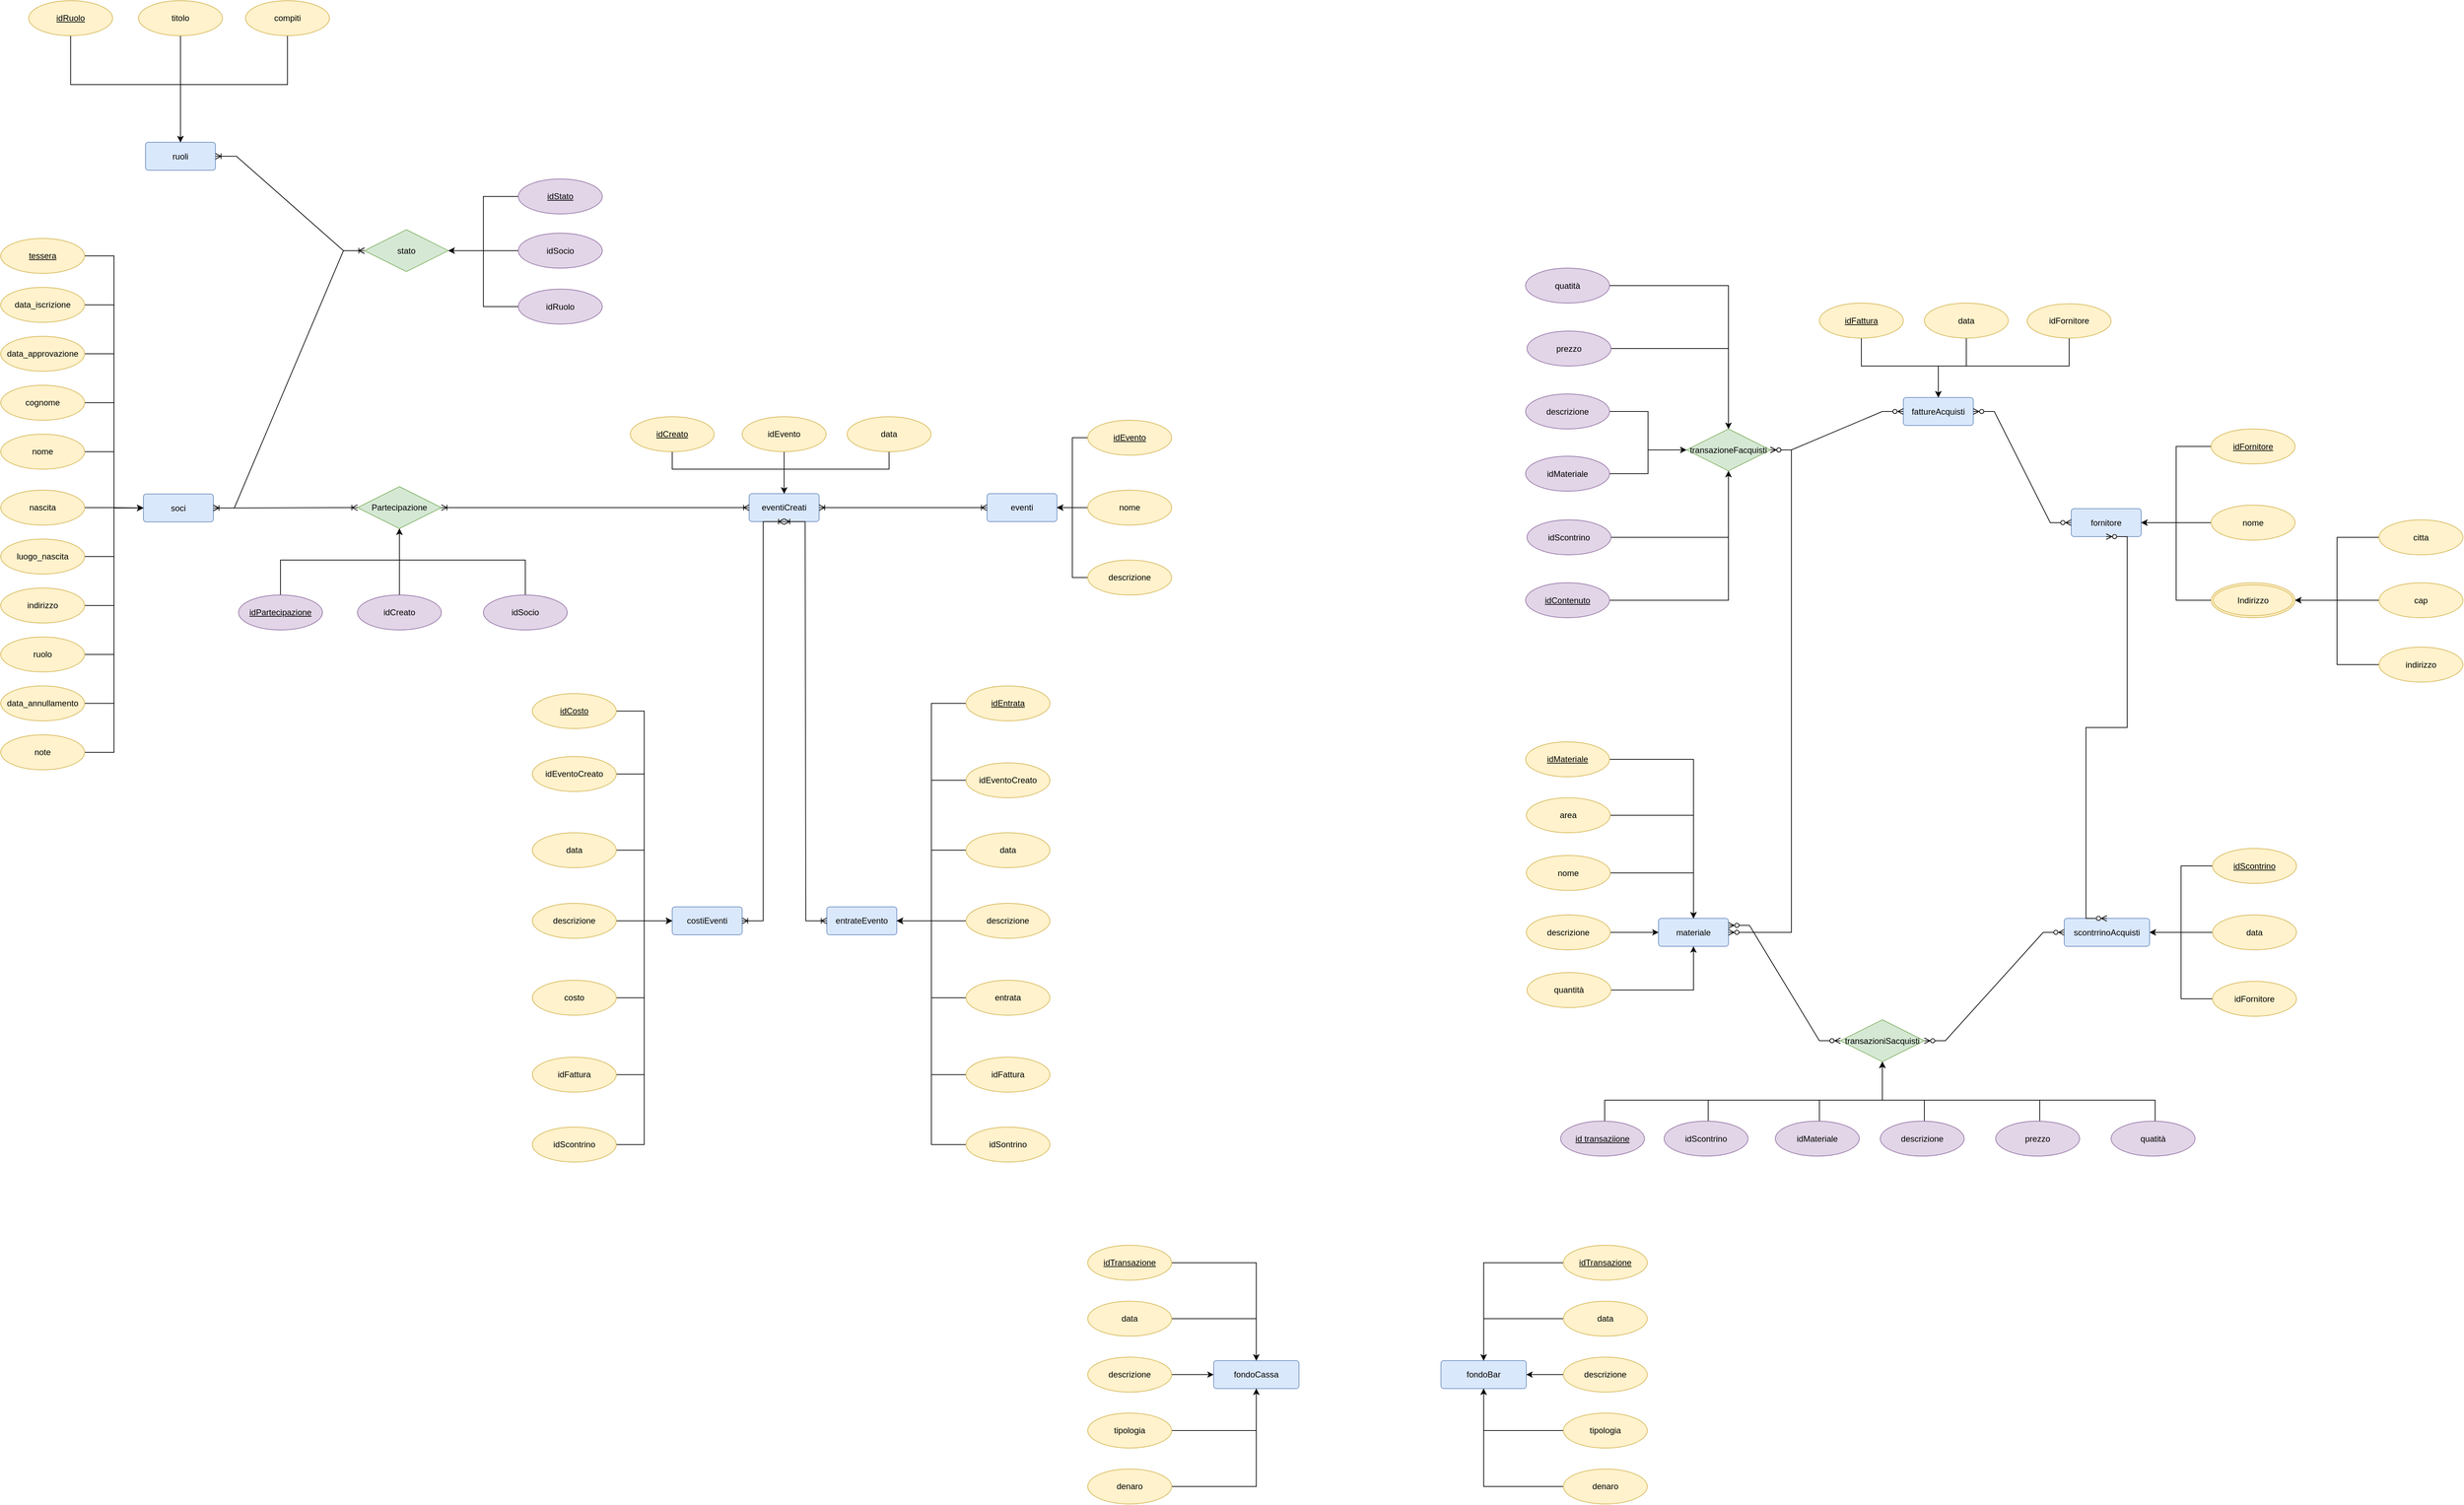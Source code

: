 <mxfile version="20.2.3" type="device" pages="3"><diagram id="Za9_oq0j6PHBWW83oSUD" name="ER - view 1"><mxGraphModel dx="2105" dy="1828" grid="1" gridSize="10" guides="1" tooltips="1" connect="1" arrows="1" fold="1" page="1" pageScale="1" pageWidth="827" pageHeight="1169" math="0" shadow="0"><root><mxCell id="0"/><mxCell id="1" parent="0"/><mxCell id="Q8FUJ_bnb7p1GdqPNIeK-1" value="soci" style="rounded=1;arcSize=10;whiteSpace=wrap;html=1;align=center;fillColor=#dae8fc;strokeColor=#6c8ebf;" parent="1" vertex="1"><mxGeometry x="184" y="555.5" width="100" height="40" as="geometry"/></mxCell><mxCell id="Q8FUJ_bnb7p1GdqPNIeK-4" style="edgeStyle=orthogonalEdgeStyle;rounded=0;orthogonalLoop=1;jettySize=auto;html=1;entryX=0;entryY=0.5;entryDx=0;entryDy=0;" parent="1" source="Q8FUJ_bnb7p1GdqPNIeK-2" target="Q8FUJ_bnb7p1GdqPNIeK-1" edge="1"><mxGeometry relative="1" as="geometry"/></mxCell><mxCell id="Q8FUJ_bnb7p1GdqPNIeK-2" value="tessera" style="ellipse;whiteSpace=wrap;html=1;align=center;fontStyle=4;fillColor=#fff2cc;strokeColor=#d6b656;" parent="1" vertex="1"><mxGeometry x="-20" y="190" width="120" height="50" as="geometry"/></mxCell><mxCell id="Q8FUJ_bnb7p1GdqPNIeK-15" style="edgeStyle=orthogonalEdgeStyle;rounded=0;orthogonalLoop=1;jettySize=auto;html=1;entryX=0;entryY=0.5;entryDx=0;entryDy=0;" parent="1" source="Q8FUJ_bnb7p1GdqPNIeK-3" target="Q8FUJ_bnb7p1GdqPNIeK-1" edge="1"><mxGeometry relative="1" as="geometry"/></mxCell><mxCell id="Q8FUJ_bnb7p1GdqPNIeK-3" value="data_iscrizione" style="ellipse;whiteSpace=wrap;html=1;align=center;fillColor=#fff2cc;strokeColor=#d6b656;" parent="1" vertex="1"><mxGeometry x="-20" y="260" width="120" height="50" as="geometry"/></mxCell><mxCell id="Q8FUJ_bnb7p1GdqPNIeK-16" style="edgeStyle=orthogonalEdgeStyle;rounded=0;orthogonalLoop=1;jettySize=auto;html=1;entryX=0;entryY=0.5;entryDx=0;entryDy=0;" parent="1" source="Q8FUJ_bnb7p1GdqPNIeK-5" target="Q8FUJ_bnb7p1GdqPNIeK-1" edge="1"><mxGeometry relative="1" as="geometry"><mxPoint x="330" y="352.5" as="targetPoint"/></mxGeometry></mxCell><mxCell id="Q8FUJ_bnb7p1GdqPNIeK-5" value="data_approvazione&lt;span style=&quot;color: rgba(0, 0, 0, 0); font-family: monospace; font-size: 0px; text-align: start;&quot;&gt;%3CmxGraphModel%3E%3Croot%3E%3CmxCell%20id%3D%220%22%2F%3E%3CmxCell%20id%3D%221%22%20parent%3D%220%22%2F%3E%3CmxCell%20id%3D%222%22%20value%3D%22data_iscrizione%22%20style%3D%22ellipse%3BwhiteSpace%3Dwrap%3Bhtml%3D1%3Balign%3Dcenter%3B%22%20vertex%3D%221%22%20parent%3D%221%22%3E%3CmxGeometry%20x%3D%22210%22%20y%3D%22310%22%20width%3D%22100%22%20height%3D%2240%22%20as%3D%22geometry%22%2F%3E%3C%2FmxCell%3E%3C%2Froot%3E%3C%2FmxGraphModel%3E&lt;/span&gt;" style="ellipse;whiteSpace=wrap;html=1;align=center;fillColor=#fff2cc;strokeColor=#d6b656;" parent="1" vertex="1"><mxGeometry x="-20" y="330" width="120" height="50" as="geometry"/></mxCell><mxCell id="Q8FUJ_bnb7p1GdqPNIeK-17" style="edgeStyle=orthogonalEdgeStyle;rounded=0;orthogonalLoop=1;jettySize=auto;html=1;entryX=0;entryY=0.5;entryDx=0;entryDy=0;" parent="1" source="Q8FUJ_bnb7p1GdqPNIeK-6" target="Q8FUJ_bnb7p1GdqPNIeK-1" edge="1"><mxGeometry relative="1" as="geometry"/></mxCell><mxCell id="Q8FUJ_bnb7p1GdqPNIeK-6" value="cognome" style="ellipse;whiteSpace=wrap;html=1;align=center;fillColor=#fff2cc;strokeColor=#d6b656;" parent="1" vertex="1"><mxGeometry x="-20" y="400" width="120" height="50" as="geometry"/></mxCell><mxCell id="Q8FUJ_bnb7p1GdqPNIeK-18" style="edgeStyle=orthogonalEdgeStyle;rounded=0;orthogonalLoop=1;jettySize=auto;html=1;entryX=0;entryY=0.5;entryDx=0;entryDy=0;" parent="1" source="Q8FUJ_bnb7p1GdqPNIeK-7" target="Q8FUJ_bnb7p1GdqPNIeK-1" edge="1"><mxGeometry relative="1" as="geometry"/></mxCell><mxCell id="Q8FUJ_bnb7p1GdqPNIeK-7" value="nome" style="ellipse;whiteSpace=wrap;html=1;align=center;fillColor=#fff2cc;strokeColor=#d6b656;" parent="1" vertex="1"><mxGeometry x="-20" y="470" width="120" height="50" as="geometry"/></mxCell><mxCell id="Q8FUJ_bnb7p1GdqPNIeK-19" style="edgeStyle=orthogonalEdgeStyle;rounded=0;orthogonalLoop=1;jettySize=auto;html=1;entryX=0;entryY=0.5;entryDx=0;entryDy=0;" parent="1" source="Q8FUJ_bnb7p1GdqPNIeK-8" target="Q8FUJ_bnb7p1GdqPNIeK-1" edge="1"><mxGeometry relative="1" as="geometry"/></mxCell><mxCell id="Q8FUJ_bnb7p1GdqPNIeK-8" value="nascita" style="ellipse;whiteSpace=wrap;html=1;align=center;fillColor=#fff2cc;strokeColor=#d6b656;" parent="1" vertex="1"><mxGeometry x="-20" y="550" width="120" height="50" as="geometry"/></mxCell><mxCell id="Q8FUJ_bnb7p1GdqPNIeK-20" style="edgeStyle=orthogonalEdgeStyle;rounded=0;orthogonalLoop=1;jettySize=auto;html=1;entryX=0;entryY=0.5;entryDx=0;entryDy=0;" parent="1" source="Q8FUJ_bnb7p1GdqPNIeK-10" target="Q8FUJ_bnb7p1GdqPNIeK-1" edge="1"><mxGeometry relative="1" as="geometry"/></mxCell><mxCell id="Q8FUJ_bnb7p1GdqPNIeK-10" value="luogo_nascita" style="ellipse;whiteSpace=wrap;html=1;align=center;fillColor=#fff2cc;strokeColor=#d6b656;" parent="1" vertex="1"><mxGeometry x="-20" y="620" width="120" height="50" as="geometry"/></mxCell><mxCell id="Q8FUJ_bnb7p1GdqPNIeK-21" style="edgeStyle=orthogonalEdgeStyle;rounded=0;orthogonalLoop=1;jettySize=auto;html=1;entryX=0;entryY=0.5;entryDx=0;entryDy=0;" parent="1" source="Q8FUJ_bnb7p1GdqPNIeK-11" target="Q8FUJ_bnb7p1GdqPNIeK-1" edge="1"><mxGeometry relative="1" as="geometry"/></mxCell><mxCell id="Q8FUJ_bnb7p1GdqPNIeK-11" value="indirizzo" style="ellipse;whiteSpace=wrap;html=1;align=center;fillColor=#fff2cc;strokeColor=#d6b656;" parent="1" vertex="1"><mxGeometry x="-20" y="690" width="120" height="50" as="geometry"/></mxCell><mxCell id="Q8FUJ_bnb7p1GdqPNIeK-22" style="edgeStyle=orthogonalEdgeStyle;rounded=0;orthogonalLoop=1;jettySize=auto;html=1;entryX=0;entryY=0.5;entryDx=0;entryDy=0;" parent="1" source="Q8FUJ_bnb7p1GdqPNIeK-12" target="Q8FUJ_bnb7p1GdqPNIeK-1" edge="1"><mxGeometry relative="1" as="geometry"/></mxCell><mxCell id="Q8FUJ_bnb7p1GdqPNIeK-12" value="ruolo" style="ellipse;whiteSpace=wrap;html=1;align=center;fillColor=#fff2cc;strokeColor=#d6b656;" parent="1" vertex="1"><mxGeometry x="-20" y="760" width="120" height="50" as="geometry"/></mxCell><mxCell id="Q8FUJ_bnb7p1GdqPNIeK-23" style="edgeStyle=orthogonalEdgeStyle;rounded=0;orthogonalLoop=1;jettySize=auto;html=1;entryX=0;entryY=0.5;entryDx=0;entryDy=0;" parent="1" source="Q8FUJ_bnb7p1GdqPNIeK-13" target="Q8FUJ_bnb7p1GdqPNIeK-1" edge="1"><mxGeometry relative="1" as="geometry"/></mxCell><mxCell id="Q8FUJ_bnb7p1GdqPNIeK-13" value="data_annullamento" style="ellipse;whiteSpace=wrap;html=1;align=center;fillColor=#fff2cc;strokeColor=#d6b656;" parent="1" vertex="1"><mxGeometry x="-20" y="830" width="120" height="50" as="geometry"/></mxCell><mxCell id="Q8FUJ_bnb7p1GdqPNIeK-24" style="edgeStyle=orthogonalEdgeStyle;rounded=0;orthogonalLoop=1;jettySize=auto;html=1;entryX=0;entryY=0.5;entryDx=0;entryDy=0;" parent="1" source="Q8FUJ_bnb7p1GdqPNIeK-14" target="Q8FUJ_bnb7p1GdqPNIeK-1" edge="1"><mxGeometry relative="1" as="geometry"/></mxCell><mxCell id="Q8FUJ_bnb7p1GdqPNIeK-14" value="note" style="ellipse;whiteSpace=wrap;html=1;align=center;fillColor=#fff2cc;strokeColor=#d6b656;" parent="1" vertex="1"><mxGeometry x="-20" y="900" width="120" height="50" as="geometry"/></mxCell><mxCell id="Q8FUJ_bnb7p1GdqPNIeK-25" value="eventi" style="rounded=1;arcSize=10;whiteSpace=wrap;html=1;align=center;fillColor=#dae8fc;strokeColor=#6c8ebf;" parent="1" vertex="1"><mxGeometry x="1390" y="555" width="100" height="40" as="geometry"/></mxCell><mxCell id="Xe67g22xRCRCuMhqxQWV-25" style="edgeStyle=orthogonalEdgeStyle;rounded=0;orthogonalLoop=1;jettySize=auto;html=1;entryX=1;entryY=0.5;entryDx=0;entryDy=0;" parent="1" source="Q8FUJ_bnb7p1GdqPNIeK-26" target="Q8FUJ_bnb7p1GdqPNIeK-25" edge="1"><mxGeometry relative="1" as="geometry"/></mxCell><mxCell id="Q8FUJ_bnb7p1GdqPNIeK-26" value="idEvento" style="ellipse;whiteSpace=wrap;html=1;align=center;fontStyle=4;fillColor=#fff2cc;strokeColor=#d6b656;" parent="1" vertex="1"><mxGeometry x="1534" y="450" width="120" height="50" as="geometry"/></mxCell><mxCell id="Xe67g22xRCRCuMhqxQWV-26" style="edgeStyle=orthogonalEdgeStyle;rounded=0;orthogonalLoop=1;jettySize=auto;html=1;entryX=1;entryY=0.5;entryDx=0;entryDy=0;" parent="1" source="Q8FUJ_bnb7p1GdqPNIeK-27" target="Q8FUJ_bnb7p1GdqPNIeK-25" edge="1"><mxGeometry relative="1" as="geometry"/></mxCell><mxCell id="Q8FUJ_bnb7p1GdqPNIeK-27" value="nome" style="ellipse;whiteSpace=wrap;html=1;align=center;fillColor=#fff2cc;strokeColor=#d6b656;" parent="1" vertex="1"><mxGeometry x="1534" y="550" width="120" height="50" as="geometry"/></mxCell><mxCell id="Xe67g22xRCRCuMhqxQWV-27" style="edgeStyle=orthogonalEdgeStyle;rounded=0;orthogonalLoop=1;jettySize=auto;html=1;entryX=1;entryY=0.5;entryDx=0;entryDy=0;" parent="1" source="Q8FUJ_bnb7p1GdqPNIeK-28" target="Q8FUJ_bnb7p1GdqPNIeK-25" edge="1"><mxGeometry relative="1" as="geometry"/></mxCell><mxCell id="Q8FUJ_bnb7p1GdqPNIeK-28" value="descrizione" style="ellipse;whiteSpace=wrap;html=1;align=center;fillColor=#fff2cc;strokeColor=#d6b656;" parent="1" vertex="1"><mxGeometry x="1534" y="650" width="120" height="50" as="geometry"/></mxCell><mxCell id="Xe67g22xRCRCuMhqxQWV-1" value="eventiCreati" style="rounded=1;arcSize=10;whiteSpace=wrap;html=1;align=center;fillColor=#dae8fc;strokeColor=#6c8ebf;" parent="1" vertex="1"><mxGeometry x="1050" y="555" width="100" height="40" as="geometry"/></mxCell><mxCell id="lzWu4fT0oS0GV1oS5R6Z-131" style="edgeStyle=orthogonalEdgeStyle;rounded=0;orthogonalLoop=1;jettySize=auto;html=1;entryX=0.5;entryY=0;entryDx=0;entryDy=0;" parent="1" source="Xe67g22xRCRCuMhqxQWV-2" target="Xe67g22xRCRCuMhqxQWV-1" edge="1"><mxGeometry relative="1" as="geometry"><Array as="points"><mxPoint x="940" y="520"/><mxPoint x="1100" y="520"/></Array></mxGeometry></mxCell><mxCell id="Xe67g22xRCRCuMhqxQWV-2" value="idCreato" style="ellipse;whiteSpace=wrap;html=1;align=center;fontStyle=4;fillColor=#fff2cc;strokeColor=#d6b656;" parent="1" vertex="1"><mxGeometry x="880" y="445" width="120" height="50" as="geometry"/></mxCell><mxCell id="Xe67g22xRCRCuMhqxQWV-23" style="edgeStyle=orthogonalEdgeStyle;rounded=0;orthogonalLoop=1;jettySize=auto;html=1;entryX=0.5;entryY=0;entryDx=0;entryDy=0;" parent="1" source="Xe67g22xRCRCuMhqxQWV-7" target="Xe67g22xRCRCuMhqxQWV-1" edge="1"><mxGeometry relative="1" as="geometry"/></mxCell><mxCell id="Xe67g22xRCRCuMhqxQWV-7" value="idEvento" style="ellipse;whiteSpace=wrap;html=1;align=center;fillColor=#fff2cc;strokeColor=#d6b656;" parent="1" vertex="1"><mxGeometry x="1040" y="445" width="120" height="50" as="geometry"/></mxCell><mxCell id="lzWu4fT0oS0GV1oS5R6Z-132" style="edgeStyle=orthogonalEdgeStyle;rounded=0;orthogonalLoop=1;jettySize=auto;html=1;entryX=0.5;entryY=0;entryDx=0;entryDy=0;" parent="1" source="Xe67g22xRCRCuMhqxQWV-8" target="Xe67g22xRCRCuMhqxQWV-1" edge="1"><mxGeometry relative="1" as="geometry"><Array as="points"><mxPoint x="1250" y="520"/><mxPoint x="1100" y="520"/></Array></mxGeometry></mxCell><mxCell id="Xe67g22xRCRCuMhqxQWV-8" value="data" style="ellipse;whiteSpace=wrap;html=1;align=center;fillColor=#fff2cc;strokeColor=#d6b656;" parent="1" vertex="1"><mxGeometry x="1190" y="445" width="120" height="50" as="geometry"/></mxCell><mxCell id="Xe67g22xRCRCuMhqxQWV-28" value="" style="edgeStyle=entityRelationEdgeStyle;fontSize=12;html=1;endArrow=ERoneToMany;startArrow=ERoneToMany;rounded=0;exitX=1;exitY=0.5;exitDx=0;exitDy=0;entryX=0;entryY=0.5;entryDx=0;entryDy=0;" parent="1" source="Xe67g22xRCRCuMhqxQWV-1" target="Q8FUJ_bnb7p1GdqPNIeK-25" edge="1"><mxGeometry width="100" height="100" relative="1" as="geometry"><mxPoint x="1100" y="650" as="sourcePoint"/><mxPoint x="1200" y="550" as="targetPoint"/></mxGeometry></mxCell><mxCell id="Xe67g22xRCRCuMhqxQWV-30" value="Partecipazione" style="shape=rhombus;perimeter=rhombusPerimeter;whiteSpace=wrap;html=1;align=center;fillColor=#d5e8d4;strokeColor=#82b366;" parent="1" vertex="1"><mxGeometry x="490" y="545" width="120" height="60" as="geometry"/></mxCell><mxCell id="Xe67g22xRCRCuMhqxQWV-31" value="" style="edgeStyle=entityRelationEdgeStyle;fontSize=12;html=1;endArrow=ERoneToMany;startArrow=ERoneToMany;rounded=0;exitX=1;exitY=0.5;exitDx=0;exitDy=0;entryX=0;entryY=0.5;entryDx=0;entryDy=0;" parent="1" source="Q8FUJ_bnb7p1GdqPNIeK-1" target="Xe67g22xRCRCuMhqxQWV-30" edge="1"><mxGeometry width="100" height="100" relative="1" as="geometry"><mxPoint x="990" y="480" as="sourcePoint"/><mxPoint x="1090" y="380" as="targetPoint"/></mxGeometry></mxCell><mxCell id="Xe67g22xRCRCuMhqxQWV-33" value="" style="edgeStyle=entityRelationEdgeStyle;fontSize=12;html=1;endArrow=ERoneToMany;startArrow=ERoneToMany;rounded=0;exitX=1;exitY=0.5;exitDx=0;exitDy=0;entryX=0;entryY=0.5;entryDx=0;entryDy=0;" parent="1" source="Xe67g22xRCRCuMhqxQWV-30" target="Xe67g22xRCRCuMhqxQWV-1" edge="1"><mxGeometry width="100" height="100" relative="1" as="geometry"><mxPoint x="990" y="480" as="sourcePoint"/><mxPoint x="1090" y="380" as="targetPoint"/></mxGeometry></mxCell><mxCell id="Xe67g22xRCRCuMhqxQWV-36" style="edgeStyle=orthogonalEdgeStyle;rounded=0;orthogonalLoop=1;jettySize=auto;html=1;entryX=0.5;entryY=1;entryDx=0;entryDy=0;" parent="1" source="Xe67g22xRCRCuMhqxQWV-35" target="Xe67g22xRCRCuMhqxQWV-30" edge="1"><mxGeometry relative="1" as="geometry"><Array as="points"><mxPoint x="380" y="650"/><mxPoint x="550" y="650"/></Array></mxGeometry></mxCell><mxCell id="Xe67g22xRCRCuMhqxQWV-35" value="idPartecipazione" style="ellipse;whiteSpace=wrap;html=1;align=center;fontStyle=4;fillColor=#e1d5e7;strokeColor=#9673a6;" parent="1" vertex="1"><mxGeometry x="320" y="700" width="120" height="50" as="geometry"/></mxCell><mxCell id="Xe67g22xRCRCuMhqxQWV-38" style="edgeStyle=orthogonalEdgeStyle;rounded=0;orthogonalLoop=1;jettySize=auto;html=1;entryX=0.5;entryY=1;entryDx=0;entryDy=0;" parent="1" source="Xe67g22xRCRCuMhqxQWV-37" target="Xe67g22xRCRCuMhqxQWV-30" edge="1"><mxGeometry relative="1" as="geometry"><Array as="points"><mxPoint x="550" y="680"/><mxPoint x="550" y="680"/></Array></mxGeometry></mxCell><mxCell id="Xe67g22xRCRCuMhqxQWV-37" value="idCreato" style="ellipse;whiteSpace=wrap;html=1;align=center;fillColor=#e1d5e7;strokeColor=#9673a6;" parent="1" vertex="1"><mxGeometry x="490" y="700" width="120" height="50" as="geometry"/></mxCell><mxCell id="Xe67g22xRCRCuMhqxQWV-40" style="edgeStyle=orthogonalEdgeStyle;rounded=0;orthogonalLoop=1;jettySize=auto;html=1;entryX=0.5;entryY=1;entryDx=0;entryDy=0;" parent="1" source="Xe67g22xRCRCuMhqxQWV-39" target="Xe67g22xRCRCuMhqxQWV-30" edge="1"><mxGeometry relative="1" as="geometry"><mxPoint x="550" y="610" as="targetPoint"/><Array as="points"><mxPoint x="730" y="650"/><mxPoint x="550" y="650"/></Array></mxGeometry></mxCell><mxCell id="Xe67g22xRCRCuMhqxQWV-39" value="idSocio" style="ellipse;whiteSpace=wrap;html=1;align=center;fillColor=#e1d5e7;strokeColor=#9673a6;" parent="1" vertex="1"><mxGeometry x="670" y="700" width="120" height="50" as="geometry"/></mxCell><mxCell id="Xe67g22xRCRCuMhqxQWV-41" value="costiEventi" style="rounded=1;arcSize=10;whiteSpace=wrap;html=1;align=center;fillColor=#dae8fc;strokeColor=#6c8ebf;" parent="1" vertex="1"><mxGeometry x="940" y="1146" width="100" height="40" as="geometry"/></mxCell><mxCell id="Xe67g22xRCRCuMhqxQWV-42" value="entrateEvento" style="rounded=1;arcSize=10;whiteSpace=wrap;html=1;align=center;fillColor=#dae8fc;strokeColor=#6c8ebf;" parent="1" vertex="1"><mxGeometry x="1161" y="1146" width="100" height="40" as="geometry"/></mxCell><mxCell id="Xe67g22xRCRCuMhqxQWV-44" style="edgeStyle=orthogonalEdgeStyle;rounded=0;orthogonalLoop=1;jettySize=auto;html=1;entryX=0;entryY=0.5;entryDx=0;entryDy=0;" parent="1" source="Xe67g22xRCRCuMhqxQWV-43" target="Xe67g22xRCRCuMhqxQWV-41" edge="1"><mxGeometry relative="1" as="geometry"/></mxCell><mxCell id="Xe67g22xRCRCuMhqxQWV-43" value="idCosto" style="ellipse;whiteSpace=wrap;html=1;align=center;fontStyle=4;fillColor=#fff2cc;strokeColor=#d6b656;" parent="1" vertex="1"><mxGeometry x="740" y="841" width="120" height="50" as="geometry"/></mxCell><mxCell id="Xe67g22xRCRCuMhqxQWV-46" style="edgeStyle=orthogonalEdgeStyle;rounded=0;orthogonalLoop=1;jettySize=auto;html=1;entryX=1;entryY=0.5;entryDx=0;entryDy=0;" parent="1" source="Xe67g22xRCRCuMhqxQWV-45" target="Xe67g22xRCRCuMhqxQWV-42" edge="1"><mxGeometry relative="1" as="geometry"/></mxCell><mxCell id="Xe67g22xRCRCuMhqxQWV-45" value="idEntrata" style="ellipse;whiteSpace=wrap;html=1;align=center;fontStyle=4;fillColor=#fff2cc;strokeColor=#d6b656;" parent="1" vertex="1"><mxGeometry x="1360" y="830" width="120" height="50" as="geometry"/></mxCell><mxCell id="Xe67g22xRCRCuMhqxQWV-49" style="edgeStyle=orthogonalEdgeStyle;rounded=0;orthogonalLoop=1;jettySize=auto;html=1;entryX=0;entryY=0.5;entryDx=0;entryDy=0;" parent="1" source="Xe67g22xRCRCuMhqxQWV-47" target="Xe67g22xRCRCuMhqxQWV-41" edge="1"><mxGeometry relative="1" as="geometry"/></mxCell><mxCell id="Xe67g22xRCRCuMhqxQWV-47" value="idEventoCreato" style="ellipse;whiteSpace=wrap;html=1;align=center;fillColor=#fff2cc;strokeColor=#d6b656;" parent="1" vertex="1"><mxGeometry x="740" y="931" width="120" height="50" as="geometry"/></mxCell><mxCell id="Xe67g22xRCRCuMhqxQWV-50" style="edgeStyle=orthogonalEdgeStyle;rounded=0;orthogonalLoop=1;jettySize=auto;html=1;entryX=1;entryY=0.5;entryDx=0;entryDy=0;" parent="1" source="Xe67g22xRCRCuMhqxQWV-48" target="Xe67g22xRCRCuMhqxQWV-42" edge="1"><mxGeometry relative="1" as="geometry"/></mxCell><mxCell id="Xe67g22xRCRCuMhqxQWV-48" value="idEventoCreato" style="ellipse;whiteSpace=wrap;html=1;align=center;fillColor=#fff2cc;strokeColor=#d6b656;" parent="1" vertex="1"><mxGeometry x="1360" y="940" width="120" height="50" as="geometry"/></mxCell><mxCell id="Xe67g22xRCRCuMhqxQWV-56" style="edgeStyle=orthogonalEdgeStyle;rounded=0;orthogonalLoop=1;jettySize=auto;html=1;entryX=0;entryY=0.5;entryDx=0;entryDy=0;" parent="1" source="Xe67g22xRCRCuMhqxQWV-51" target="Xe67g22xRCRCuMhqxQWV-41" edge="1"><mxGeometry relative="1" as="geometry"/></mxCell><mxCell id="Xe67g22xRCRCuMhqxQWV-51" value="data" style="ellipse;whiteSpace=wrap;html=1;align=center;fillColor=#fff2cc;strokeColor=#d6b656;" parent="1" vertex="1"><mxGeometry x="740" y="1040" width="120" height="50" as="geometry"/></mxCell><mxCell id="Xe67g22xRCRCuMhqxQWV-57" style="edgeStyle=orthogonalEdgeStyle;rounded=0;orthogonalLoop=1;jettySize=auto;html=1;entryX=0;entryY=0.5;entryDx=0;entryDy=0;" parent="1" source="Xe67g22xRCRCuMhqxQWV-52" target="Xe67g22xRCRCuMhqxQWV-41" edge="1"><mxGeometry relative="1" as="geometry"/></mxCell><mxCell id="Xe67g22xRCRCuMhqxQWV-52" value="descrizione" style="ellipse;whiteSpace=wrap;html=1;align=center;fillColor=#fff2cc;strokeColor=#d6b656;" parent="1" vertex="1"><mxGeometry x="740" y="1141" width="120" height="50" as="geometry"/></mxCell><mxCell id="Xe67g22xRCRCuMhqxQWV-58" style="edgeStyle=orthogonalEdgeStyle;rounded=0;orthogonalLoop=1;jettySize=auto;html=1;entryX=0;entryY=0.5;entryDx=0;entryDy=0;" parent="1" source="Xe67g22xRCRCuMhqxQWV-53" target="Xe67g22xRCRCuMhqxQWV-41" edge="1"><mxGeometry relative="1" as="geometry"/></mxCell><mxCell id="Xe67g22xRCRCuMhqxQWV-53" value="costo" style="ellipse;whiteSpace=wrap;html=1;align=center;fillColor=#fff2cc;strokeColor=#d6b656;" parent="1" vertex="1"><mxGeometry x="740" y="1251" width="120" height="50" as="geometry"/></mxCell><mxCell id="Xe67g22xRCRCuMhqxQWV-59" style="edgeStyle=orthogonalEdgeStyle;rounded=0;orthogonalLoop=1;jettySize=auto;html=1;entryX=0;entryY=0.5;entryDx=0;entryDy=0;" parent="1" source="Xe67g22xRCRCuMhqxQWV-54" target="Xe67g22xRCRCuMhqxQWV-41" edge="1"><mxGeometry relative="1" as="geometry"/></mxCell><mxCell id="Xe67g22xRCRCuMhqxQWV-54" value="idFattura" style="ellipse;whiteSpace=wrap;html=1;align=center;fillColor=#fff2cc;strokeColor=#d6b656;" parent="1" vertex="1"><mxGeometry x="740" y="1361" width="120" height="50" as="geometry"/></mxCell><mxCell id="Xe67g22xRCRCuMhqxQWV-60" style="edgeStyle=orthogonalEdgeStyle;rounded=0;orthogonalLoop=1;jettySize=auto;html=1;entryX=0;entryY=0.5;entryDx=0;entryDy=0;" parent="1" source="Xe67g22xRCRCuMhqxQWV-55" target="Xe67g22xRCRCuMhqxQWV-41" edge="1"><mxGeometry relative="1" as="geometry"/></mxCell><mxCell id="Xe67g22xRCRCuMhqxQWV-55" value="idScontrino" style="ellipse;whiteSpace=wrap;html=1;align=center;fillColor=#fff2cc;strokeColor=#d6b656;" parent="1" vertex="1"><mxGeometry x="740" y="1461" width="120" height="50" as="geometry"/></mxCell><mxCell id="Xe67g22xRCRCuMhqxQWV-66" style="edgeStyle=orthogonalEdgeStyle;rounded=0;orthogonalLoop=1;jettySize=auto;html=1;entryX=1;entryY=0.5;entryDx=0;entryDy=0;" parent="1" source="Xe67g22xRCRCuMhqxQWV-61" target="Xe67g22xRCRCuMhqxQWV-42" edge="1"><mxGeometry relative="1" as="geometry"/></mxCell><mxCell id="Xe67g22xRCRCuMhqxQWV-61" value="data" style="ellipse;whiteSpace=wrap;html=1;align=center;fillColor=#fff2cc;strokeColor=#d6b656;" parent="1" vertex="1"><mxGeometry x="1360" y="1040" width="120" height="50" as="geometry"/></mxCell><mxCell id="Xe67g22xRCRCuMhqxQWV-67" style="edgeStyle=orthogonalEdgeStyle;rounded=0;orthogonalLoop=1;jettySize=auto;html=1;entryX=1;entryY=0.5;entryDx=0;entryDy=0;" parent="1" source="Xe67g22xRCRCuMhqxQWV-62" target="Xe67g22xRCRCuMhqxQWV-42" edge="1"><mxGeometry relative="1" as="geometry"/></mxCell><mxCell id="Xe67g22xRCRCuMhqxQWV-62" value="descrizione" style="ellipse;whiteSpace=wrap;html=1;align=center;fillColor=#fff2cc;strokeColor=#d6b656;" parent="1" vertex="1"><mxGeometry x="1360" y="1141" width="120" height="50" as="geometry"/></mxCell><mxCell id="Xe67g22xRCRCuMhqxQWV-68" style="edgeStyle=orthogonalEdgeStyle;rounded=0;orthogonalLoop=1;jettySize=auto;html=1;entryX=1;entryY=0.5;entryDx=0;entryDy=0;" parent="1" source="Xe67g22xRCRCuMhqxQWV-63" target="Xe67g22xRCRCuMhqxQWV-42" edge="1"><mxGeometry relative="1" as="geometry"/></mxCell><mxCell id="Xe67g22xRCRCuMhqxQWV-63" value="entrata" style="ellipse;whiteSpace=wrap;html=1;align=center;fillColor=#fff2cc;strokeColor=#d6b656;" parent="1" vertex="1"><mxGeometry x="1360" y="1251" width="120" height="50" as="geometry"/></mxCell><mxCell id="Xe67g22xRCRCuMhqxQWV-69" style="edgeStyle=orthogonalEdgeStyle;rounded=0;orthogonalLoop=1;jettySize=auto;html=1;entryX=1;entryY=0.5;entryDx=0;entryDy=0;" parent="1" source="Xe67g22xRCRCuMhqxQWV-64" target="Xe67g22xRCRCuMhqxQWV-42" edge="1"><mxGeometry relative="1" as="geometry"/></mxCell><mxCell id="Xe67g22xRCRCuMhqxQWV-64" value="idFattura" style="ellipse;whiteSpace=wrap;html=1;align=center;fillColor=#fff2cc;strokeColor=#d6b656;" parent="1" vertex="1"><mxGeometry x="1360" y="1361" width="120" height="50" as="geometry"/></mxCell><mxCell id="Xe67g22xRCRCuMhqxQWV-70" style="edgeStyle=orthogonalEdgeStyle;rounded=0;orthogonalLoop=1;jettySize=auto;html=1;entryX=1;entryY=0.5;entryDx=0;entryDy=0;" parent="1" source="Xe67g22xRCRCuMhqxQWV-65" target="Xe67g22xRCRCuMhqxQWV-42" edge="1"><mxGeometry relative="1" as="geometry"/></mxCell><mxCell id="Xe67g22xRCRCuMhqxQWV-65" value="idSontrino" style="ellipse;whiteSpace=wrap;html=1;align=center;fillColor=#fff2cc;strokeColor=#d6b656;" parent="1" vertex="1"><mxGeometry x="1360" y="1461" width="120" height="50" as="geometry"/></mxCell><mxCell id="Xe67g22xRCRCuMhqxQWV-71" value="" style="edgeStyle=entityRelationEdgeStyle;fontSize=12;html=1;endArrow=ERoneToMany;startArrow=ERoneToMany;rounded=0;exitX=1;exitY=0.5;exitDx=0;exitDy=0;entryX=0.5;entryY=1;entryDx=0;entryDy=0;" parent="1" source="Xe67g22xRCRCuMhqxQWV-41" target="Xe67g22xRCRCuMhqxQWV-1" edge="1"><mxGeometry width="100" height="100" relative="1" as="geometry"><mxPoint x="620" y="585" as="sourcePoint"/><mxPoint x="1060" y="590" as="targetPoint"/></mxGeometry></mxCell><mxCell id="Xe67g22xRCRCuMhqxQWV-72" value="" style="edgeStyle=entityRelationEdgeStyle;fontSize=12;html=1;endArrow=ERoneToMany;startArrow=ERoneToMany;rounded=0;exitX=0;exitY=0.5;exitDx=0;exitDy=0;entryX=0.5;entryY=1;entryDx=0;entryDy=0;" parent="1" source="Xe67g22xRCRCuMhqxQWV-42" target="Xe67g22xRCRCuMhqxQWV-1" edge="1"><mxGeometry width="100" height="100" relative="1" as="geometry"><mxPoint x="1060" y="1305" as="sourcePoint"/><mxPoint x="1110" y="610" as="targetPoint"/></mxGeometry></mxCell><mxCell id="lzWu4fT0oS0GV1oS5R6Z-54" value="materiale" style="rounded=1;arcSize=10;whiteSpace=wrap;html=1;align=center;fillColor=#dae8fc;strokeColor=#6c8ebf;" parent="1" vertex="1"><mxGeometry x="2350" y="1162.5" width="100" height="40" as="geometry"/></mxCell><mxCell id="xzvSqvrp-Y-bhbfm0hfQ-23" style="edgeStyle=orthogonalEdgeStyle;rounded=0;orthogonalLoop=1;jettySize=auto;html=1;" parent="1" source="lzWu4fT0oS0GV1oS5R6Z-55" target="lzWu4fT0oS0GV1oS5R6Z-54" edge="1"><mxGeometry relative="1" as="geometry"/></mxCell><mxCell id="lzWu4fT0oS0GV1oS5R6Z-55" value="idMateriale" style="ellipse;whiteSpace=wrap;html=1;align=center;fontStyle=4;fillColor=#fff2cc;strokeColor=#d6b656;" parent="1" vertex="1"><mxGeometry x="2160" y="910" width="120" height="50" as="geometry"/></mxCell><mxCell id="xzvSqvrp-Y-bhbfm0hfQ-25" style="edgeStyle=orthogonalEdgeStyle;rounded=0;orthogonalLoop=1;jettySize=auto;html=1;" parent="1" source="lzWu4fT0oS0GV1oS5R6Z-57" target="lzWu4fT0oS0GV1oS5R6Z-54" edge="1"><mxGeometry relative="1" as="geometry"/></mxCell><mxCell id="lzWu4fT0oS0GV1oS5R6Z-57" value="descrizione" style="ellipse;whiteSpace=wrap;html=1;align=center;fillColor=#fff2cc;strokeColor=#d6b656;" parent="1" vertex="1"><mxGeometry x="2161" y="1157.5" width="120" height="50" as="geometry"/></mxCell><mxCell id="xzvSqvrp-Y-bhbfm0hfQ-24" style="edgeStyle=orthogonalEdgeStyle;rounded=0;orthogonalLoop=1;jettySize=auto;html=1;" parent="1" source="lzWu4fT0oS0GV1oS5R6Z-58" target="lzWu4fT0oS0GV1oS5R6Z-54" edge="1"><mxGeometry relative="1" as="geometry"/></mxCell><mxCell id="lzWu4fT0oS0GV1oS5R6Z-58" value="nome" style="ellipse;whiteSpace=wrap;html=1;align=center;fillColor=#fff2cc;strokeColor=#d6b656;" parent="1" vertex="1"><mxGeometry x="2161" y="1072.5" width="120" height="50" as="geometry"/></mxCell><mxCell id="xzvSqvrp-Y-bhbfm0hfQ-26" style="edgeStyle=orthogonalEdgeStyle;rounded=0;orthogonalLoop=1;jettySize=auto;html=1;" parent="1" source="lzWu4fT0oS0GV1oS5R6Z-59" target="lzWu4fT0oS0GV1oS5R6Z-54" edge="1"><mxGeometry relative="1" as="geometry"/></mxCell><mxCell id="lzWu4fT0oS0GV1oS5R6Z-59" value="quantità" style="ellipse;whiteSpace=wrap;html=1;align=center;fillColor=#fff2cc;strokeColor=#d6b656;" parent="1" vertex="1"><mxGeometry x="2162" y="1240" width="120" height="50" as="geometry"/></mxCell><mxCell id="lzWu4fT0oS0GV1oS5R6Z-199" style="edgeStyle=orthogonalEdgeStyle;rounded=0;orthogonalLoop=1;jettySize=auto;html=1;entryX=1;entryY=0.5;entryDx=0;entryDy=0;" parent="1" source="lzWu4fT0oS0GV1oS5R6Z-70" target="lzWu4fT0oS0GV1oS5R6Z-138" edge="1"><mxGeometry relative="1" as="geometry"/></mxCell><mxCell id="lzWu4fT0oS0GV1oS5R6Z-70" value="idFornitore" style="ellipse;whiteSpace=wrap;html=1;align=center;fillColor=#fff2cc;strokeColor=#d6b656;" parent="1" vertex="1"><mxGeometry x="3142" y="1252.5" width="120" height="50" as="geometry"/></mxCell><mxCell id="lzWu4fT0oS0GV1oS5R6Z-198" style="edgeStyle=orthogonalEdgeStyle;rounded=0;orthogonalLoop=1;jettySize=auto;html=1;entryX=1;entryY=0.5;entryDx=0;entryDy=0;" parent="1" source="lzWu4fT0oS0GV1oS5R6Z-71" target="lzWu4fT0oS0GV1oS5R6Z-138" edge="1"><mxGeometry relative="1" as="geometry"/></mxCell><mxCell id="lzWu4fT0oS0GV1oS5R6Z-71" value="data" style="ellipse;whiteSpace=wrap;html=1;align=center;fillColor=#fff2cc;strokeColor=#d6b656;" parent="1" vertex="1"><mxGeometry x="3142" y="1157.5" width="120" height="50" as="geometry"/></mxCell><mxCell id="lzWu4fT0oS0GV1oS5R6Z-197" style="edgeStyle=orthogonalEdgeStyle;rounded=0;orthogonalLoop=1;jettySize=auto;html=1;entryX=1;entryY=0.5;entryDx=0;entryDy=0;" parent="1" source="lzWu4fT0oS0GV1oS5R6Z-72" target="lzWu4fT0oS0GV1oS5R6Z-138" edge="1"><mxGeometry relative="1" as="geometry"/></mxCell><mxCell id="lzWu4fT0oS0GV1oS5R6Z-72" value="idScontrino" style="ellipse;whiteSpace=wrap;html=1;align=center;fontStyle=4;fillColor=#fff2cc;strokeColor=#d6b656;" parent="1" vertex="1"><mxGeometry x="3142" y="1062.5" width="120" height="50" as="geometry"/></mxCell><mxCell id="lzWu4fT0oS0GV1oS5R6Z-84" value="ruoli" style="rounded=1;arcSize=10;whiteSpace=wrap;html=1;align=center;fillColor=#dae8fc;strokeColor=#6c8ebf;" parent="1" vertex="1"><mxGeometry x="187" y="52.5" width="100" height="40" as="geometry"/></mxCell><mxCell id="lzWu4fT0oS0GV1oS5R6Z-91" style="edgeStyle=orthogonalEdgeStyle;rounded=0;orthogonalLoop=1;jettySize=auto;html=1;" parent="1" source="lzWu4fT0oS0GV1oS5R6Z-90" target="lzWu4fT0oS0GV1oS5R6Z-84" edge="1"><mxGeometry relative="1" as="geometry"><Array as="points"><mxPoint x="80" y="-30"/><mxPoint x="237" y="-30"/></Array></mxGeometry></mxCell><mxCell id="lzWu4fT0oS0GV1oS5R6Z-90" value="idRuolo" style="ellipse;whiteSpace=wrap;html=1;align=center;fontStyle=4;fillColor=#fff2cc;strokeColor=#d6b656;" parent="1" vertex="1"><mxGeometry x="20" y="-150" width="120" height="50" as="geometry"/></mxCell><mxCell id="lzWu4fT0oS0GV1oS5R6Z-130" style="edgeStyle=orthogonalEdgeStyle;rounded=0;orthogonalLoop=1;jettySize=auto;html=1;entryX=0.5;entryY=0;entryDx=0;entryDy=0;" parent="1" source="lzWu4fT0oS0GV1oS5R6Z-92" target="lzWu4fT0oS0GV1oS5R6Z-84" edge="1"><mxGeometry relative="1" as="geometry"><Array as="points"><mxPoint x="390" y="-30"/><mxPoint x="237" y="-30"/></Array></mxGeometry></mxCell><mxCell id="lzWu4fT0oS0GV1oS5R6Z-92" value="compiti" style="ellipse;whiteSpace=wrap;html=1;align=center;fillColor=#fff2cc;strokeColor=#d6b656;" parent="1" vertex="1"><mxGeometry x="330" y="-150" width="120" height="50" as="geometry"/></mxCell><mxCell id="lzWu4fT0oS0GV1oS5R6Z-95" style="edgeStyle=orthogonalEdgeStyle;rounded=0;orthogonalLoop=1;jettySize=auto;html=1;entryX=0.5;entryY=0;entryDx=0;entryDy=0;" parent="1" source="lzWu4fT0oS0GV1oS5R6Z-93" target="lzWu4fT0oS0GV1oS5R6Z-84" edge="1"><mxGeometry relative="1" as="geometry"/></mxCell><mxCell id="lzWu4fT0oS0GV1oS5R6Z-93" value="titolo" style="ellipse;whiteSpace=wrap;html=1;align=center;fillColor=#fff2cc;strokeColor=#d6b656;" parent="1" vertex="1"><mxGeometry x="177" y="-150" width="120" height="50" as="geometry"/></mxCell><mxCell id="lzWu4fT0oS0GV1oS5R6Z-102" value="stato" style="shape=rhombus;perimeter=rhombusPerimeter;whiteSpace=wrap;html=1;align=center;fillColor=#d5e8d4;strokeColor=#82b366;" parent="1" vertex="1"><mxGeometry x="500" y="177.5" width="120" height="60" as="geometry"/></mxCell><mxCell id="lzWu4fT0oS0GV1oS5R6Z-109" style="edgeStyle=orthogonalEdgeStyle;rounded=0;orthogonalLoop=1;jettySize=auto;html=1;entryX=1;entryY=0.5;entryDx=0;entryDy=0;" parent="1" source="lzWu4fT0oS0GV1oS5R6Z-104" target="lzWu4fT0oS0GV1oS5R6Z-102" edge="1"><mxGeometry relative="1" as="geometry"/></mxCell><mxCell id="lzWu4fT0oS0GV1oS5R6Z-104" value="idStato" style="ellipse;whiteSpace=wrap;html=1;align=center;fontStyle=4;fillColor=#e1d5e7;strokeColor=#9673a6;" parent="1" vertex="1"><mxGeometry x="720" y="105" width="120" height="50" as="geometry"/></mxCell><mxCell id="lzWu4fT0oS0GV1oS5R6Z-110" style="edgeStyle=orthogonalEdgeStyle;rounded=0;orthogonalLoop=1;jettySize=auto;html=1;entryX=1;entryY=0.5;entryDx=0;entryDy=0;" parent="1" source="lzWu4fT0oS0GV1oS5R6Z-106" target="lzWu4fT0oS0GV1oS5R6Z-102" edge="1"><mxGeometry relative="1" as="geometry"/></mxCell><mxCell id="lzWu4fT0oS0GV1oS5R6Z-106" value="idSocio" style="ellipse;whiteSpace=wrap;html=1;align=center;fillColor=#e1d5e7;strokeColor=#9673a6;" parent="1" vertex="1"><mxGeometry x="720" y="182.5" width="120" height="50" as="geometry"/></mxCell><mxCell id="lzWu4fT0oS0GV1oS5R6Z-111" style="edgeStyle=orthogonalEdgeStyle;rounded=0;orthogonalLoop=1;jettySize=auto;html=1;entryX=1;entryY=0.5;entryDx=0;entryDy=0;" parent="1" source="lzWu4fT0oS0GV1oS5R6Z-108" target="lzWu4fT0oS0GV1oS5R6Z-102" edge="1"><mxGeometry relative="1" as="geometry"/></mxCell><mxCell id="lzWu4fT0oS0GV1oS5R6Z-108" value="idRuolo" style="ellipse;whiteSpace=wrap;html=1;align=center;fillColor=#e1d5e7;strokeColor=#9673a6;" parent="1" vertex="1"><mxGeometry x="720" y="262.5" width="120" height="50" as="geometry"/></mxCell><mxCell id="lzWu4fT0oS0GV1oS5R6Z-112" value="" style="edgeStyle=entityRelationEdgeStyle;fontSize=12;html=1;endArrow=ERoneToMany;startArrow=ERoneToMany;rounded=0;exitX=1;exitY=0.5;exitDx=0;exitDy=0;entryX=0;entryY=0.5;entryDx=0;entryDy=0;" parent="1" source="Q8FUJ_bnb7p1GdqPNIeK-1" target="lzWu4fT0oS0GV1oS5R6Z-102" edge="1"><mxGeometry width="100" height="100" relative="1" as="geometry"><mxPoint x="294" y="587.5" as="sourcePoint"/><mxPoint x="500" y="585" as="targetPoint"/></mxGeometry></mxCell><mxCell id="lzWu4fT0oS0GV1oS5R6Z-123" value="" style="edgeStyle=entityRelationEdgeStyle;fontSize=12;html=1;endArrow=ERoneToMany;startArrow=ERoneToMany;rounded=0;exitX=1;exitY=0.5;exitDx=0;exitDy=0;entryX=0;entryY=0.5;entryDx=0;entryDy=0;" parent="1" source="lzWu4fT0oS0GV1oS5R6Z-84" target="lzWu4fT0oS0GV1oS5R6Z-102" edge="1"><mxGeometry width="100" height="100" relative="1" as="geometry"><mxPoint x="294" y="587.5" as="sourcePoint"/><mxPoint x="510" y="217.5" as="targetPoint"/></mxGeometry></mxCell><mxCell id="lzWu4fT0oS0GV1oS5R6Z-138" value="scontrrinoAcquisti" style="rounded=1;arcSize=10;whiteSpace=wrap;html=1;align=center;fillColor=#dae8fc;strokeColor=#6c8ebf;" parent="1" vertex="1"><mxGeometry x="2930" y="1162.5" width="122" height="40" as="geometry"/></mxCell><mxCell id="xzvSqvrp-Y-bhbfm0hfQ-16" style="edgeStyle=orthogonalEdgeStyle;rounded=0;orthogonalLoop=1;jettySize=auto;html=1;" parent="1" source="lzWu4fT0oS0GV1oS5R6Z-147" target="xzvSqvrp-Y-bhbfm0hfQ-14" edge="1"><mxGeometry relative="1" as="geometry"><Array as="points"><mxPoint x="2273" y="1422.5"/><mxPoint x="2670" y="1422.5"/></Array></mxGeometry></mxCell><mxCell id="lzWu4fT0oS0GV1oS5R6Z-147" value="id transaziione" style="ellipse;whiteSpace=wrap;html=1;align=center;fontStyle=4;fillColor=#e1d5e7;strokeColor=#9673a6;" parent="1" vertex="1"><mxGeometry x="2210" y="1452.5" width="120" height="50" as="geometry"/></mxCell><mxCell id="xzvSqvrp-Y-bhbfm0hfQ-17" style="edgeStyle=orthogonalEdgeStyle;rounded=0;orthogonalLoop=1;jettySize=auto;html=1;" parent="1" source="lzWu4fT0oS0GV1oS5R6Z-149" target="xzvSqvrp-Y-bhbfm0hfQ-14" edge="1"><mxGeometry relative="1" as="geometry"><Array as="points"><mxPoint x="2421" y="1422.5"/><mxPoint x="2670" y="1422.5"/></Array></mxGeometry></mxCell><mxCell id="lzWu4fT0oS0GV1oS5R6Z-149" value="idScontrino" style="ellipse;whiteSpace=wrap;html=1;align=center;fillColor=#e1d5e7;strokeColor=#9673a6;" parent="1" vertex="1"><mxGeometry x="2358" y="1452.5" width="120" height="50" as="geometry"/></mxCell><mxCell id="xzvSqvrp-Y-bhbfm0hfQ-18" style="edgeStyle=orthogonalEdgeStyle;rounded=0;orthogonalLoop=1;jettySize=auto;html=1;" parent="1" source="lzWu4fT0oS0GV1oS5R6Z-151" target="xzvSqvrp-Y-bhbfm0hfQ-14" edge="1"><mxGeometry relative="1" as="geometry"><Array as="points"><mxPoint x="2580" y="1422.5"/><mxPoint x="2670" y="1422.5"/></Array></mxGeometry></mxCell><mxCell id="lzWu4fT0oS0GV1oS5R6Z-151" value="idMateriale" style="ellipse;whiteSpace=wrap;html=1;align=center;fillColor=#e1d5e7;strokeColor=#9673a6;" parent="1" vertex="1"><mxGeometry x="2517" y="1452.5" width="120" height="50" as="geometry"/></mxCell><mxCell id="xzvSqvrp-Y-bhbfm0hfQ-19" style="edgeStyle=orthogonalEdgeStyle;rounded=0;orthogonalLoop=1;jettySize=auto;html=1;" parent="1" source="lzWu4fT0oS0GV1oS5R6Z-153" target="xzvSqvrp-Y-bhbfm0hfQ-14" edge="1"><mxGeometry relative="1" as="geometry"><Array as="points"><mxPoint x="2730" y="1422.5"/><mxPoint x="2670" y="1422.5"/></Array></mxGeometry></mxCell><mxCell id="lzWu4fT0oS0GV1oS5R6Z-153" value="descrizione" style="ellipse;whiteSpace=wrap;html=1;align=center;fillColor=#e1d5e7;strokeColor=#9673a6;" parent="1" vertex="1"><mxGeometry x="2667" y="1452.5" width="120" height="50" as="geometry"/></mxCell><mxCell id="xzvSqvrp-Y-bhbfm0hfQ-20" style="edgeStyle=orthogonalEdgeStyle;rounded=0;orthogonalLoop=1;jettySize=auto;html=1;" parent="1" source="lzWu4fT0oS0GV1oS5R6Z-155" target="xzvSqvrp-Y-bhbfm0hfQ-14" edge="1"><mxGeometry relative="1" as="geometry"><Array as="points"><mxPoint x="2895" y="1422.5"/><mxPoint x="2670" y="1422.5"/></Array></mxGeometry></mxCell><mxCell id="lzWu4fT0oS0GV1oS5R6Z-155" value="prezzo" style="ellipse;whiteSpace=wrap;html=1;align=center;fillColor=#e1d5e7;strokeColor=#9673a6;" parent="1" vertex="1"><mxGeometry x="2832" y="1452.5" width="120" height="50" as="geometry"/></mxCell><mxCell id="lzWu4fT0oS0GV1oS5R6Z-157" value="fornitore" style="rounded=1;arcSize=10;whiteSpace=wrap;html=1;align=center;fillColor=#dae8fc;strokeColor=#6c8ebf;" parent="1" vertex="1"><mxGeometry x="2940" y="576.5" width="100" height="40" as="geometry"/></mxCell><mxCell id="lzWu4fT0oS0GV1oS5R6Z-201" style="edgeStyle=orthogonalEdgeStyle;rounded=0;orthogonalLoop=1;jettySize=auto;html=1;entryX=1;entryY=0.5;entryDx=0;entryDy=0;" parent="1" source="lzWu4fT0oS0GV1oS5R6Z-158" target="lzWu4fT0oS0GV1oS5R6Z-157" edge="1"><mxGeometry relative="1" as="geometry"/></mxCell><mxCell id="lzWu4fT0oS0GV1oS5R6Z-158" value="nome" style="ellipse;whiteSpace=wrap;html=1;align=center;fillColor=#fff2cc;strokeColor=#d6b656;" parent="1" vertex="1"><mxGeometry x="3140" y="571.5" width="120" height="50" as="geometry"/></mxCell><mxCell id="lzWu4fT0oS0GV1oS5R6Z-200" style="edgeStyle=orthogonalEdgeStyle;rounded=0;orthogonalLoop=1;jettySize=auto;html=1;entryX=1;entryY=0.5;entryDx=0;entryDy=0;" parent="1" source="lzWu4fT0oS0GV1oS5R6Z-159" target="lzWu4fT0oS0GV1oS5R6Z-157" edge="1"><mxGeometry relative="1" as="geometry"/></mxCell><mxCell id="lzWu4fT0oS0GV1oS5R6Z-159" value="idFornitore" style="ellipse;whiteSpace=wrap;html=1;align=center;fontStyle=4;fillColor=#fff2cc;strokeColor=#d6b656;" parent="1" vertex="1"><mxGeometry x="3140" y="462.5" width="120" height="50" as="geometry"/></mxCell><mxCell id="lzWu4fT0oS0GV1oS5R6Z-202" style="edgeStyle=orthogonalEdgeStyle;rounded=0;orthogonalLoop=1;jettySize=auto;html=1;entryX=1;entryY=0.5;entryDx=0;entryDy=0;" parent="1" source="lzWu4fT0oS0GV1oS5R6Z-164" target="lzWu4fT0oS0GV1oS5R6Z-157" edge="1"><mxGeometry relative="1" as="geometry"/></mxCell><mxCell id="lzWu4fT0oS0GV1oS5R6Z-164" value="Indirizzo" style="ellipse;shape=doubleEllipse;margin=3;whiteSpace=wrap;html=1;align=center;fillColor=#fff2cc;strokeColor=#d6b656;" parent="1" vertex="1"><mxGeometry x="3140" y="682.5" width="120" height="50" as="geometry"/></mxCell><mxCell id="lzWu4fT0oS0GV1oS5R6Z-204" style="edgeStyle=orthogonalEdgeStyle;rounded=0;orthogonalLoop=1;jettySize=auto;html=1;entryX=1;entryY=0.5;entryDx=0;entryDy=0;" parent="1" source="lzWu4fT0oS0GV1oS5R6Z-166" target="lzWu4fT0oS0GV1oS5R6Z-164" edge="1"><mxGeometry relative="1" as="geometry"/></mxCell><mxCell id="lzWu4fT0oS0GV1oS5R6Z-166" value="citta" style="ellipse;whiteSpace=wrap;html=1;align=center;fillColor=#fff2cc;strokeColor=#d6b656;" parent="1" vertex="1"><mxGeometry x="3380" y="592.5" width="120" height="50" as="geometry"/></mxCell><mxCell id="lzWu4fT0oS0GV1oS5R6Z-205" style="edgeStyle=orthogonalEdgeStyle;rounded=0;orthogonalLoop=1;jettySize=auto;html=1;entryX=1;entryY=0.5;entryDx=0;entryDy=0;" parent="1" source="lzWu4fT0oS0GV1oS5R6Z-167" target="lzWu4fT0oS0GV1oS5R6Z-164" edge="1"><mxGeometry relative="1" as="geometry"/></mxCell><mxCell id="lzWu4fT0oS0GV1oS5R6Z-167" value="cap" style="ellipse;whiteSpace=wrap;html=1;align=center;fillColor=#fff2cc;strokeColor=#d6b656;" parent="1" vertex="1"><mxGeometry x="3380" y="682.5" width="120" height="50" as="geometry"/></mxCell><mxCell id="lzWu4fT0oS0GV1oS5R6Z-206" style="edgeStyle=orthogonalEdgeStyle;rounded=0;orthogonalLoop=1;jettySize=auto;html=1;entryX=1;entryY=0.5;entryDx=0;entryDy=0;" parent="1" source="lzWu4fT0oS0GV1oS5R6Z-168" target="lzWu4fT0oS0GV1oS5R6Z-164" edge="1"><mxGeometry relative="1" as="geometry"/></mxCell><mxCell id="lzWu4fT0oS0GV1oS5R6Z-168" value="indirizzo" style="ellipse;whiteSpace=wrap;html=1;align=center;fillColor=#fff2cc;strokeColor=#d6b656;" parent="1" vertex="1"><mxGeometry x="3380" y="774.5" width="120" height="50" as="geometry"/></mxCell><mxCell id="lzWu4fT0oS0GV1oS5R6Z-181" value="" style="edgeStyle=entityRelationEdgeStyle;fontSize=12;html=1;endArrow=ERzeroToMany;endFill=1;startArrow=ERzeroToMany;rounded=0;exitX=1;exitY=0.25;exitDx=0;exitDy=0;entryX=0;entryY=0.5;entryDx=0;entryDy=0;" parent="1" source="lzWu4fT0oS0GV1oS5R6Z-54" target="xzvSqvrp-Y-bhbfm0hfQ-14" edge="1"><mxGeometry width="100" height="100" relative="1" as="geometry"><mxPoint x="2440" y="942.5" as="sourcePoint"/><mxPoint x="2090" y="918.5" as="targetPoint"/></mxGeometry></mxCell><mxCell id="lzWu4fT0oS0GV1oS5R6Z-182" value="" style="edgeStyle=entityRelationEdgeStyle;fontSize=12;html=1;endArrow=ERzeroToMany;endFill=1;startArrow=ERzeroToMany;rounded=0;exitX=0;exitY=0.5;exitDx=0;exitDy=0;entryX=1;entryY=0.5;entryDx=0;entryDy=0;" parent="1" source="lzWu4fT0oS0GV1oS5R6Z-138" target="xzvSqvrp-Y-bhbfm0hfQ-14" edge="1"><mxGeometry width="100" height="100" relative="1" as="geometry"><mxPoint x="1773.0" y="1142.5" as="sourcePoint"/><mxPoint x="2210" y="918.5" as="targetPoint"/></mxGeometry></mxCell><mxCell id="lzWu4fT0oS0GV1oS5R6Z-186" value="" style="edgeStyle=entityRelationEdgeStyle;fontSize=12;html=1;endArrow=ERzeroToMany;endFill=1;startArrow=ERzeroToMany;rounded=0;exitX=0.5;exitY=0;exitDx=0;exitDy=0;entryX=0.5;entryY=1;entryDx=0;entryDy=0;" parent="1" source="lzWu4fT0oS0GV1oS5R6Z-138" target="lzWu4fT0oS0GV1oS5R6Z-157" edge="1"><mxGeometry width="100" height="100" relative="1" as="geometry"><mxPoint x="1803.0" y="1172.5" as="sourcePoint"/><mxPoint x="2130" y="958.5" as="targetPoint"/></mxGeometry></mxCell><mxCell id="lzWu4fT0oS0GV1oS5R6Z-190" value="transazioneFacquisti" style="shape=rhombus;perimeter=rhombusPerimeter;whiteSpace=wrap;html=1;align=center;fillColor=#d5e8d4;strokeColor=#82b366;" parent="1" vertex="1"><mxGeometry x="2390" y="462.5" width="120" height="60" as="geometry"/></mxCell><mxCell id="xzvSqvrp-Y-bhbfm0hfQ-1" value="fattureAcquisti" style="rounded=1;arcSize=10;whiteSpace=wrap;html=1;align=center;fillColor=#dae8fc;strokeColor=#6c8ebf;" parent="1" vertex="1"><mxGeometry x="2700" y="417.5" width="100" height="40" as="geometry"/></mxCell><mxCell id="xzvSqvrp-Y-bhbfm0hfQ-49" style="edgeStyle=orthogonalEdgeStyle;rounded=0;orthogonalLoop=1;jettySize=auto;html=1;" parent="1" source="xzvSqvrp-Y-bhbfm0hfQ-3" target="xzvSqvrp-Y-bhbfm0hfQ-1" edge="1"><mxGeometry relative="1" as="geometry"><Array as="points"><mxPoint x="2640" y="372.5"/><mxPoint x="2750" y="372.5"/></Array></mxGeometry></mxCell><mxCell id="xzvSqvrp-Y-bhbfm0hfQ-3" value="idFattura" style="ellipse;whiteSpace=wrap;html=1;align=center;fontStyle=4;fillColor=#fff2cc;strokeColor=#d6b656;" parent="1" vertex="1"><mxGeometry x="2580" y="282.5" width="120" height="50" as="geometry"/></mxCell><mxCell id="xzvSqvrp-Y-bhbfm0hfQ-50" style="edgeStyle=orthogonalEdgeStyle;rounded=0;orthogonalLoop=1;jettySize=auto;html=1;" parent="1" source="xzvSqvrp-Y-bhbfm0hfQ-9" target="xzvSqvrp-Y-bhbfm0hfQ-1" edge="1"><mxGeometry relative="1" as="geometry"><Array as="points"><mxPoint x="2790" y="372.5"/><mxPoint x="2750" y="372.5"/></Array></mxGeometry></mxCell><mxCell id="xzvSqvrp-Y-bhbfm0hfQ-9" value="data" style="ellipse;whiteSpace=wrap;html=1;align=center;fillColor=#fff2cc;strokeColor=#d6b656;" parent="1" vertex="1"><mxGeometry x="2730" y="282.5" width="120" height="50" as="geometry"/></mxCell><mxCell id="xzvSqvrp-Y-bhbfm0hfQ-51" style="edgeStyle=orthogonalEdgeStyle;rounded=0;orthogonalLoop=1;jettySize=auto;html=1;" parent="1" source="xzvSqvrp-Y-bhbfm0hfQ-11" target="xzvSqvrp-Y-bhbfm0hfQ-1" edge="1"><mxGeometry relative="1" as="geometry"><Array as="points"><mxPoint x="2937" y="372.5"/><mxPoint x="2750" y="372.5"/></Array></mxGeometry></mxCell><mxCell id="xzvSqvrp-Y-bhbfm0hfQ-11" value="idFornitore" style="ellipse;whiteSpace=wrap;html=1;align=center;fillColor=#fff2cc;strokeColor=#d6b656;" parent="1" vertex="1"><mxGeometry x="2877" y="283.5" width="120" height="49" as="geometry"/></mxCell><mxCell id="xzvSqvrp-Y-bhbfm0hfQ-14" value="transazioniSacquisti" style="shape=rhombus;perimeter=rhombusPerimeter;whiteSpace=wrap;html=1;align=center;fillColor=#d5e8d4;strokeColor=#82b366;" parent="1" vertex="1"><mxGeometry x="2610" y="1307.5" width="120" height="60" as="geometry"/></mxCell><mxCell id="xzvSqvrp-Y-bhbfm0hfQ-21" style="edgeStyle=orthogonalEdgeStyle;rounded=0;orthogonalLoop=1;jettySize=auto;html=1;" parent="1" source="xzvSqvrp-Y-bhbfm0hfQ-15" target="xzvSqvrp-Y-bhbfm0hfQ-14" edge="1"><mxGeometry relative="1" as="geometry"><Array as="points"><mxPoint x="3060" y="1422.5"/><mxPoint x="2670" y="1422.5"/></Array></mxGeometry></mxCell><mxCell id="xzvSqvrp-Y-bhbfm0hfQ-15" value="quatità" style="ellipse;whiteSpace=wrap;html=1;align=center;fillColor=#e1d5e7;strokeColor=#9673a6;" parent="1" vertex="1"><mxGeometry x="2997" y="1452.5" width="120" height="50" as="geometry"/></mxCell><mxCell id="xzvSqvrp-Y-bhbfm0hfQ-41" style="edgeStyle=orthogonalEdgeStyle;rounded=0;orthogonalLoop=1;jettySize=auto;html=1;" parent="1" source="xzvSqvrp-Y-bhbfm0hfQ-27" target="lzWu4fT0oS0GV1oS5R6Z-190" edge="1"><mxGeometry relative="1" as="geometry"/></mxCell><mxCell id="xzvSqvrp-Y-bhbfm0hfQ-27" value="idContenuto" style="ellipse;whiteSpace=wrap;html=1;align=center;fontStyle=4;fillColor=#e1d5e7;strokeColor=#9673a6;" parent="1" vertex="1"><mxGeometry x="2160" y="682.5" width="120" height="50" as="geometry"/></mxCell><mxCell id="xzvSqvrp-Y-bhbfm0hfQ-42" style="edgeStyle=orthogonalEdgeStyle;rounded=0;orthogonalLoop=1;jettySize=auto;html=1;" parent="1" source="xzvSqvrp-Y-bhbfm0hfQ-28" target="lzWu4fT0oS0GV1oS5R6Z-190" edge="1"><mxGeometry relative="1" as="geometry"/></mxCell><mxCell id="xzvSqvrp-Y-bhbfm0hfQ-28" value="idScontrino" style="ellipse;whiteSpace=wrap;html=1;align=center;fillColor=#e1d5e7;strokeColor=#9673a6;" parent="1" vertex="1"><mxGeometry x="2162" y="592.5" width="120" height="50" as="geometry"/></mxCell><mxCell id="xzvSqvrp-Y-bhbfm0hfQ-43" style="edgeStyle=orthogonalEdgeStyle;rounded=0;orthogonalLoop=1;jettySize=auto;html=1;" parent="1" source="xzvSqvrp-Y-bhbfm0hfQ-29" target="lzWu4fT0oS0GV1oS5R6Z-190" edge="1"><mxGeometry relative="1" as="geometry"/></mxCell><mxCell id="xzvSqvrp-Y-bhbfm0hfQ-29" value="idMateriale" style="ellipse;whiteSpace=wrap;html=1;align=center;fillColor=#e1d5e7;strokeColor=#9673a6;" parent="1" vertex="1"><mxGeometry x="2160" y="501.5" width="120" height="50" as="geometry"/></mxCell><mxCell id="xzvSqvrp-Y-bhbfm0hfQ-44" style="edgeStyle=orthogonalEdgeStyle;rounded=0;orthogonalLoop=1;jettySize=auto;html=1;" parent="1" source="xzvSqvrp-Y-bhbfm0hfQ-30" target="lzWu4fT0oS0GV1oS5R6Z-190" edge="1"><mxGeometry relative="1" as="geometry"/></mxCell><mxCell id="xzvSqvrp-Y-bhbfm0hfQ-30" value="descrizione" style="ellipse;whiteSpace=wrap;html=1;align=center;fillColor=#e1d5e7;strokeColor=#9673a6;" parent="1" vertex="1"><mxGeometry x="2160" y="412.5" width="120" height="50" as="geometry"/></mxCell><mxCell id="xzvSqvrp-Y-bhbfm0hfQ-46" style="edgeStyle=orthogonalEdgeStyle;rounded=0;orthogonalLoop=1;jettySize=auto;html=1;" parent="1" source="xzvSqvrp-Y-bhbfm0hfQ-31" target="lzWu4fT0oS0GV1oS5R6Z-190" edge="1"><mxGeometry relative="1" as="geometry"/></mxCell><mxCell id="xzvSqvrp-Y-bhbfm0hfQ-31" value="prezzo" style="ellipse;whiteSpace=wrap;html=1;align=center;fillColor=#e1d5e7;strokeColor=#9673a6;" parent="1" vertex="1"><mxGeometry x="2162" y="322.5" width="120" height="50" as="geometry"/></mxCell><mxCell id="xzvSqvrp-Y-bhbfm0hfQ-45" style="edgeStyle=orthogonalEdgeStyle;rounded=0;orthogonalLoop=1;jettySize=auto;html=1;" parent="1" source="xzvSqvrp-Y-bhbfm0hfQ-32" target="lzWu4fT0oS0GV1oS5R6Z-190" edge="1"><mxGeometry relative="1" as="geometry"/></mxCell><mxCell id="xzvSqvrp-Y-bhbfm0hfQ-32" value="quatità" style="ellipse;whiteSpace=wrap;html=1;align=center;fillColor=#e1d5e7;strokeColor=#9673a6;" parent="1" vertex="1"><mxGeometry x="2160" y="232.5" width="120" height="50" as="geometry"/></mxCell><mxCell id="xzvSqvrp-Y-bhbfm0hfQ-39" value="" style="edgeStyle=entityRelationEdgeStyle;fontSize=12;html=1;endArrow=ERzeroToMany;endFill=1;startArrow=ERzeroToMany;rounded=0;exitX=1;exitY=0.5;exitDx=0;exitDy=0;" parent="1" source="lzWu4fT0oS0GV1oS5R6Z-54" target="lzWu4fT0oS0GV1oS5R6Z-190" edge="1"><mxGeometry width="100" height="100" relative="1" as="geometry"><mxPoint x="2460" y="1182.5" as="sourcePoint"/><mxPoint x="2620" y="1347.5" as="targetPoint"/></mxGeometry></mxCell><mxCell id="xzvSqvrp-Y-bhbfm0hfQ-47" value="" style="edgeStyle=entityRelationEdgeStyle;fontSize=12;html=1;endArrow=ERzeroToMany;endFill=1;startArrow=ERzeroToMany;rounded=0;exitX=0;exitY=0.5;exitDx=0;exitDy=0;" parent="1" source="xzvSqvrp-Y-bhbfm0hfQ-1" target="lzWu4fT0oS0GV1oS5R6Z-190" edge="1"><mxGeometry width="100" height="100" relative="1" as="geometry"><mxPoint x="2460" y="1192.5" as="sourcePoint"/><mxPoint x="2520" y="502.5" as="targetPoint"/></mxGeometry></mxCell><mxCell id="xzvSqvrp-Y-bhbfm0hfQ-48" value="" style="edgeStyle=entityRelationEdgeStyle;fontSize=12;html=1;endArrow=ERzeroToMany;endFill=1;startArrow=ERzeroToMany;rounded=0;entryX=1;entryY=0.5;entryDx=0;entryDy=0;" parent="1" source="lzWu4fT0oS0GV1oS5R6Z-157" target="xzvSqvrp-Y-bhbfm0hfQ-1" edge="1"><mxGeometry width="100" height="100" relative="1" as="geometry"><mxPoint x="2710" y="447.5" as="sourcePoint"/><mxPoint x="2520" y="502.5" as="targetPoint"/></mxGeometry></mxCell><mxCell id="xzvSqvrp-Y-bhbfm0hfQ-52" value="fondoCassa" style="rounded=1;arcSize=10;whiteSpace=wrap;html=1;align=center;fillColor=#dae8fc;strokeColor=#6c8ebf;" parent="1" vertex="1"><mxGeometry x="1714" y="1795" width="122" height="40" as="geometry"/></mxCell><mxCell id="zg53a2xxkB6REfcQFjK5-7" style="edgeStyle=orthogonalEdgeStyle;rounded=0;orthogonalLoop=1;jettySize=auto;html=1;" edge="1" parent="1" source="zg53a2xxkB6REfcQFjK5-1" target="xzvSqvrp-Y-bhbfm0hfQ-52"><mxGeometry relative="1" as="geometry"/></mxCell><mxCell id="zg53a2xxkB6REfcQFjK5-1" value="data" style="ellipse;whiteSpace=wrap;html=1;align=center;fillColor=#fff2cc;strokeColor=#d6b656;" vertex="1" parent="1"><mxGeometry x="1534" y="1710" width="120" height="50" as="geometry"/></mxCell><mxCell id="zg53a2xxkB6REfcQFjK5-23" style="edgeStyle=orthogonalEdgeStyle;rounded=0;orthogonalLoop=1;jettySize=auto;html=1;" edge="1" parent="1" source="zg53a2xxkB6REfcQFjK5-2" target="xzvSqvrp-Y-bhbfm0hfQ-52"><mxGeometry relative="1" as="geometry"/></mxCell><mxCell id="zg53a2xxkB6REfcQFjK5-2" value="idTransazione" style="ellipse;whiteSpace=wrap;html=1;align=center;fontStyle=4;fillColor=#fff2cc;strokeColor=#d6b656;" vertex="1" parent="1"><mxGeometry x="1534" y="1630" width="120" height="50" as="geometry"/></mxCell><mxCell id="zg53a2xxkB6REfcQFjK5-8" style="edgeStyle=orthogonalEdgeStyle;rounded=0;orthogonalLoop=1;jettySize=auto;html=1;" edge="1" parent="1" source="zg53a2xxkB6REfcQFjK5-3" target="xzvSqvrp-Y-bhbfm0hfQ-52"><mxGeometry relative="1" as="geometry"/></mxCell><mxCell id="zg53a2xxkB6REfcQFjK5-3" value="descrizione" style="ellipse;whiteSpace=wrap;html=1;align=center;fillColor=#fff2cc;strokeColor=#d6b656;" vertex="1" parent="1"><mxGeometry x="1534" y="1790" width="120" height="50" as="geometry"/></mxCell><mxCell id="zg53a2xxkB6REfcQFjK5-9" style="edgeStyle=orthogonalEdgeStyle;rounded=0;orthogonalLoop=1;jettySize=auto;html=1;" edge="1" parent="1" source="zg53a2xxkB6REfcQFjK5-4" target="xzvSqvrp-Y-bhbfm0hfQ-52"><mxGeometry relative="1" as="geometry"/></mxCell><mxCell id="zg53a2xxkB6REfcQFjK5-4" value="tipologia" style="ellipse;whiteSpace=wrap;html=1;align=center;fillColor=#fff2cc;strokeColor=#d6b656;" vertex="1" parent="1"><mxGeometry x="1534" y="1870" width="120" height="50" as="geometry"/></mxCell><mxCell id="zg53a2xxkB6REfcQFjK5-10" style="edgeStyle=orthogonalEdgeStyle;rounded=0;orthogonalLoop=1;jettySize=auto;html=1;" edge="1" parent="1" source="zg53a2xxkB6REfcQFjK5-5" target="xzvSqvrp-Y-bhbfm0hfQ-52"><mxGeometry relative="1" as="geometry"/></mxCell><mxCell id="zg53a2xxkB6REfcQFjK5-5" value="denaro" style="ellipse;whiteSpace=wrap;html=1;align=center;fillColor=#fff2cc;strokeColor=#d6b656;" vertex="1" parent="1"><mxGeometry x="1534" y="1950" width="120" height="50" as="geometry"/></mxCell><mxCell id="zg53a2xxkB6REfcQFjK5-11" value="fondoBar" style="rounded=1;arcSize=10;whiteSpace=wrap;html=1;align=center;fillColor=#dae8fc;strokeColor=#6c8ebf;" vertex="1" parent="1"><mxGeometry x="2039" y="1795" width="122" height="40" as="geometry"/></mxCell><mxCell id="zg53a2xxkB6REfcQFjK5-12" style="edgeStyle=orthogonalEdgeStyle;rounded=0;orthogonalLoop=1;jettySize=auto;html=1;" edge="1" parent="1" source="zg53a2xxkB6REfcQFjK5-13" target="zg53a2xxkB6REfcQFjK5-11"><mxGeometry relative="1" as="geometry"/></mxCell><mxCell id="zg53a2xxkB6REfcQFjK5-13" value="data" style="ellipse;whiteSpace=wrap;html=1;align=center;fillColor=#fff2cc;strokeColor=#d6b656;" vertex="1" parent="1"><mxGeometry x="2214" y="1710" width="120" height="50" as="geometry"/></mxCell><mxCell id="zg53a2xxkB6REfcQFjK5-22" style="edgeStyle=orthogonalEdgeStyle;rounded=0;orthogonalLoop=1;jettySize=auto;html=1;" edge="1" parent="1" source="zg53a2xxkB6REfcQFjK5-15" target="zg53a2xxkB6REfcQFjK5-11"><mxGeometry relative="1" as="geometry"/></mxCell><mxCell id="zg53a2xxkB6REfcQFjK5-15" value="idTransazione" style="ellipse;whiteSpace=wrap;html=1;align=center;fontStyle=4;fillColor=#fff2cc;strokeColor=#d6b656;" vertex="1" parent="1"><mxGeometry x="2214" y="1630" width="120" height="50" as="geometry"/></mxCell><mxCell id="zg53a2xxkB6REfcQFjK5-16" style="edgeStyle=orthogonalEdgeStyle;rounded=0;orthogonalLoop=1;jettySize=auto;html=1;" edge="1" parent="1" source="zg53a2xxkB6REfcQFjK5-17" target="zg53a2xxkB6REfcQFjK5-11"><mxGeometry relative="1" as="geometry"/></mxCell><mxCell id="zg53a2xxkB6REfcQFjK5-17" value="descrizione" style="ellipse;whiteSpace=wrap;html=1;align=center;fillColor=#fff2cc;strokeColor=#d6b656;" vertex="1" parent="1"><mxGeometry x="2214" y="1790" width="120" height="50" as="geometry"/></mxCell><mxCell id="zg53a2xxkB6REfcQFjK5-18" style="edgeStyle=orthogonalEdgeStyle;rounded=0;orthogonalLoop=1;jettySize=auto;html=1;" edge="1" parent="1" source="zg53a2xxkB6REfcQFjK5-19" target="zg53a2xxkB6REfcQFjK5-11"><mxGeometry relative="1" as="geometry"/></mxCell><mxCell id="zg53a2xxkB6REfcQFjK5-19" value="tipologia" style="ellipse;whiteSpace=wrap;html=1;align=center;fillColor=#fff2cc;strokeColor=#d6b656;" vertex="1" parent="1"><mxGeometry x="2214" y="1870" width="120" height="50" as="geometry"/></mxCell><mxCell id="zg53a2xxkB6REfcQFjK5-20" style="edgeStyle=orthogonalEdgeStyle;rounded=0;orthogonalLoop=1;jettySize=auto;html=1;" edge="1" parent="1" source="zg53a2xxkB6REfcQFjK5-21" target="zg53a2xxkB6REfcQFjK5-11"><mxGeometry relative="1" as="geometry"/></mxCell><mxCell id="zg53a2xxkB6REfcQFjK5-21" value="denaro" style="ellipse;whiteSpace=wrap;html=1;align=center;fillColor=#fff2cc;strokeColor=#d6b656;" vertex="1" parent="1"><mxGeometry x="2214" y="1950" width="120" height="50" as="geometry"/></mxCell><mxCell id="zg53a2xxkB6REfcQFjK5-26" style="edgeStyle=orthogonalEdgeStyle;rounded=0;orthogonalLoop=1;jettySize=auto;html=1;" edge="1" parent="1" source="zg53a2xxkB6REfcQFjK5-25" target="lzWu4fT0oS0GV1oS5R6Z-54"><mxGeometry relative="1" as="geometry"/></mxCell><mxCell id="zg53a2xxkB6REfcQFjK5-25" value="area" style="ellipse;whiteSpace=wrap;html=1;align=center;fillColor=#fff2cc;strokeColor=#d6b656;" vertex="1" parent="1"><mxGeometry x="2161" y="990" width="120" height="50" as="geometry"/></mxCell></root></mxGraphModel></diagram><diagram id="AEgvzVFeyRjaQZOOb7P8" name="ER - view 2"><mxGraphModel dx="2062" dy="1235" grid="1" gridSize="10" guides="1" tooltips="1" connect="1" arrows="1" fold="1" page="1" pageScale="1" pageWidth="827" pageHeight="1169" math="0" shadow="0"><root><mxCell id="0"/><mxCell id="1" parent="0"/></root></mxGraphModel></diagram><diagram id="6h12H-vng48IaX4NzGZp" name="UML Java Classes"><mxGraphModel dx="2062" dy="1235" grid="1" gridSize="10" guides="1" tooltips="1" connect="1" arrows="1" fold="1" page="1" pageScale="1" pageWidth="827" pageHeight="1169" math="0" shadow="0"><root><mxCell id="0"/><mxCell id="1" parent="0"/></root></mxGraphModel></diagram></mxfile>